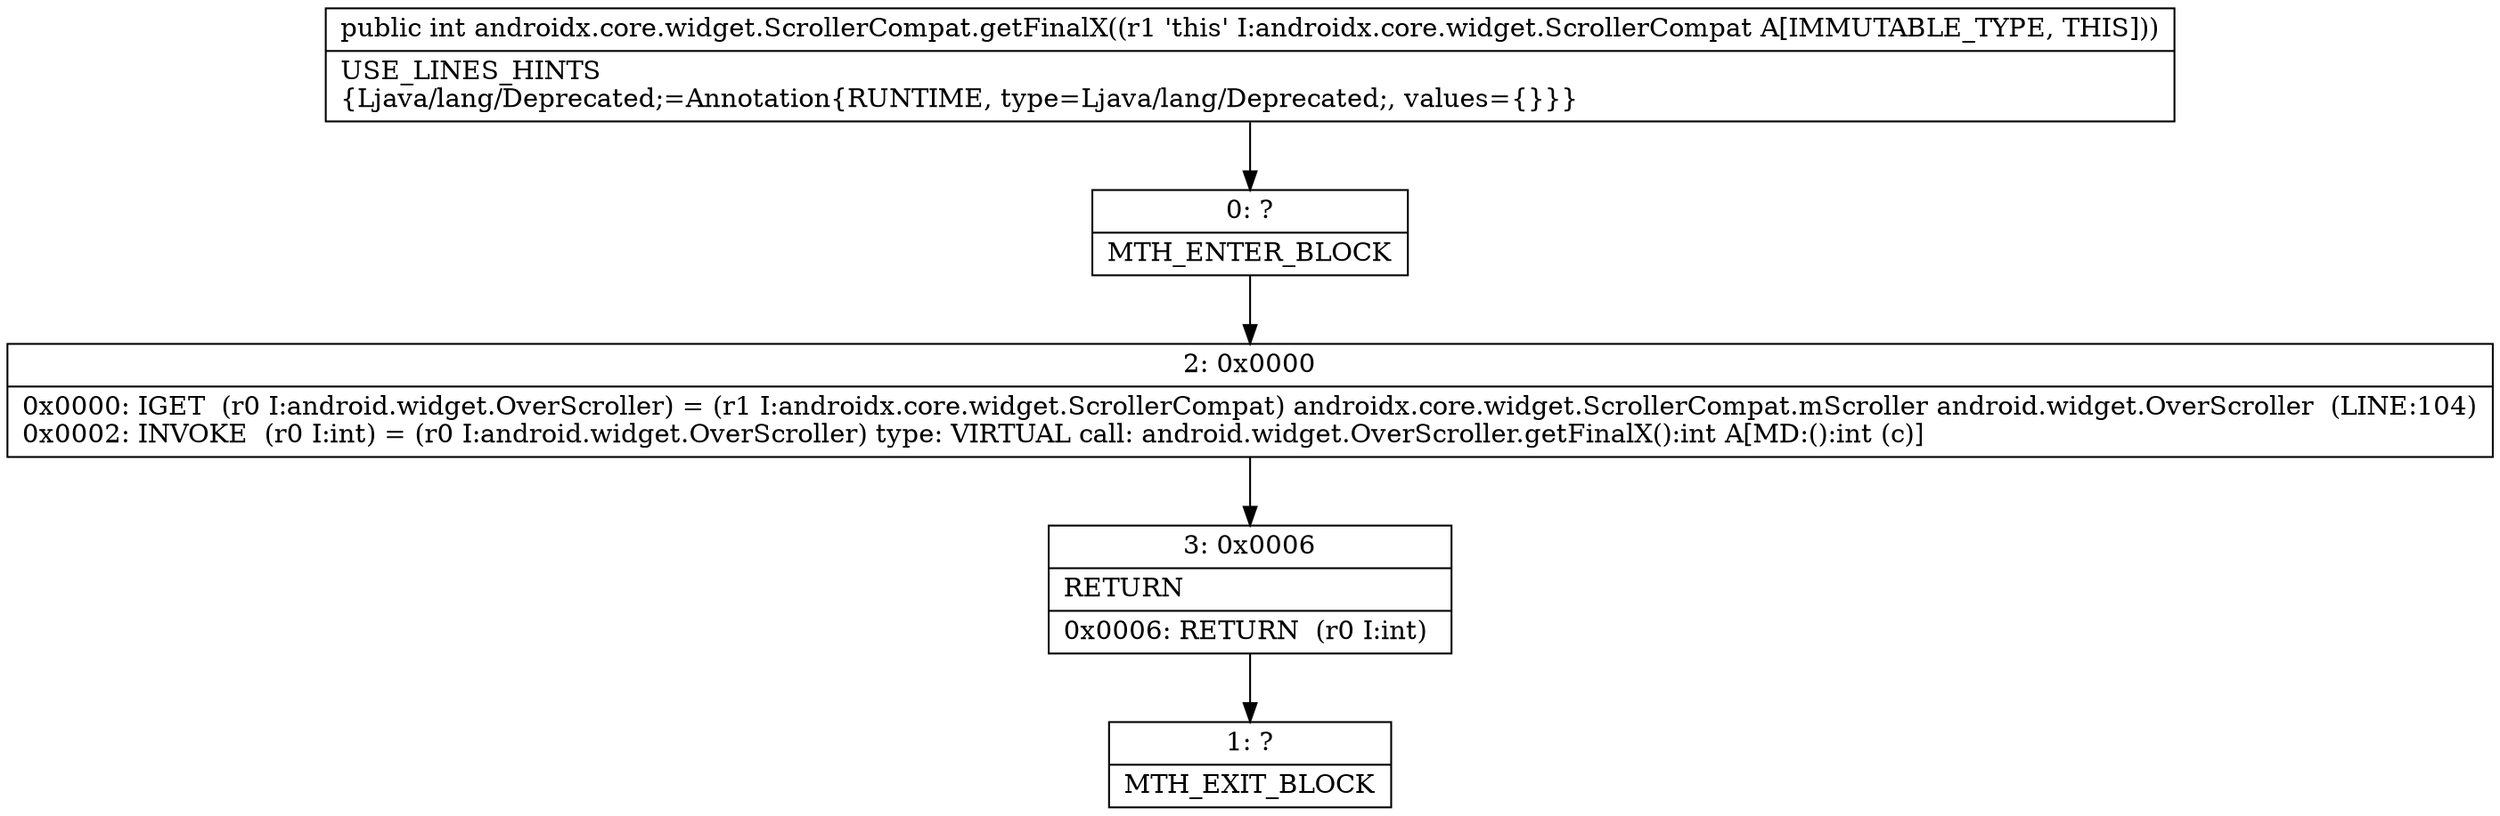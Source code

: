 digraph "CFG forandroidx.core.widget.ScrollerCompat.getFinalX()I" {
Node_0 [shape=record,label="{0\:\ ?|MTH_ENTER_BLOCK\l}"];
Node_2 [shape=record,label="{2\:\ 0x0000|0x0000: IGET  (r0 I:android.widget.OverScroller) = (r1 I:androidx.core.widget.ScrollerCompat) androidx.core.widget.ScrollerCompat.mScroller android.widget.OverScroller  (LINE:104)\l0x0002: INVOKE  (r0 I:int) = (r0 I:android.widget.OverScroller) type: VIRTUAL call: android.widget.OverScroller.getFinalX():int A[MD:():int (c)]\l}"];
Node_3 [shape=record,label="{3\:\ 0x0006|RETURN\l|0x0006: RETURN  (r0 I:int) \l}"];
Node_1 [shape=record,label="{1\:\ ?|MTH_EXIT_BLOCK\l}"];
MethodNode[shape=record,label="{public int androidx.core.widget.ScrollerCompat.getFinalX((r1 'this' I:androidx.core.widget.ScrollerCompat A[IMMUTABLE_TYPE, THIS]))  | USE_LINES_HINTS\l\{Ljava\/lang\/Deprecated;=Annotation\{RUNTIME, type=Ljava\/lang\/Deprecated;, values=\{\}\}\}\l}"];
MethodNode -> Node_0;Node_0 -> Node_2;
Node_2 -> Node_3;
Node_3 -> Node_1;
}

